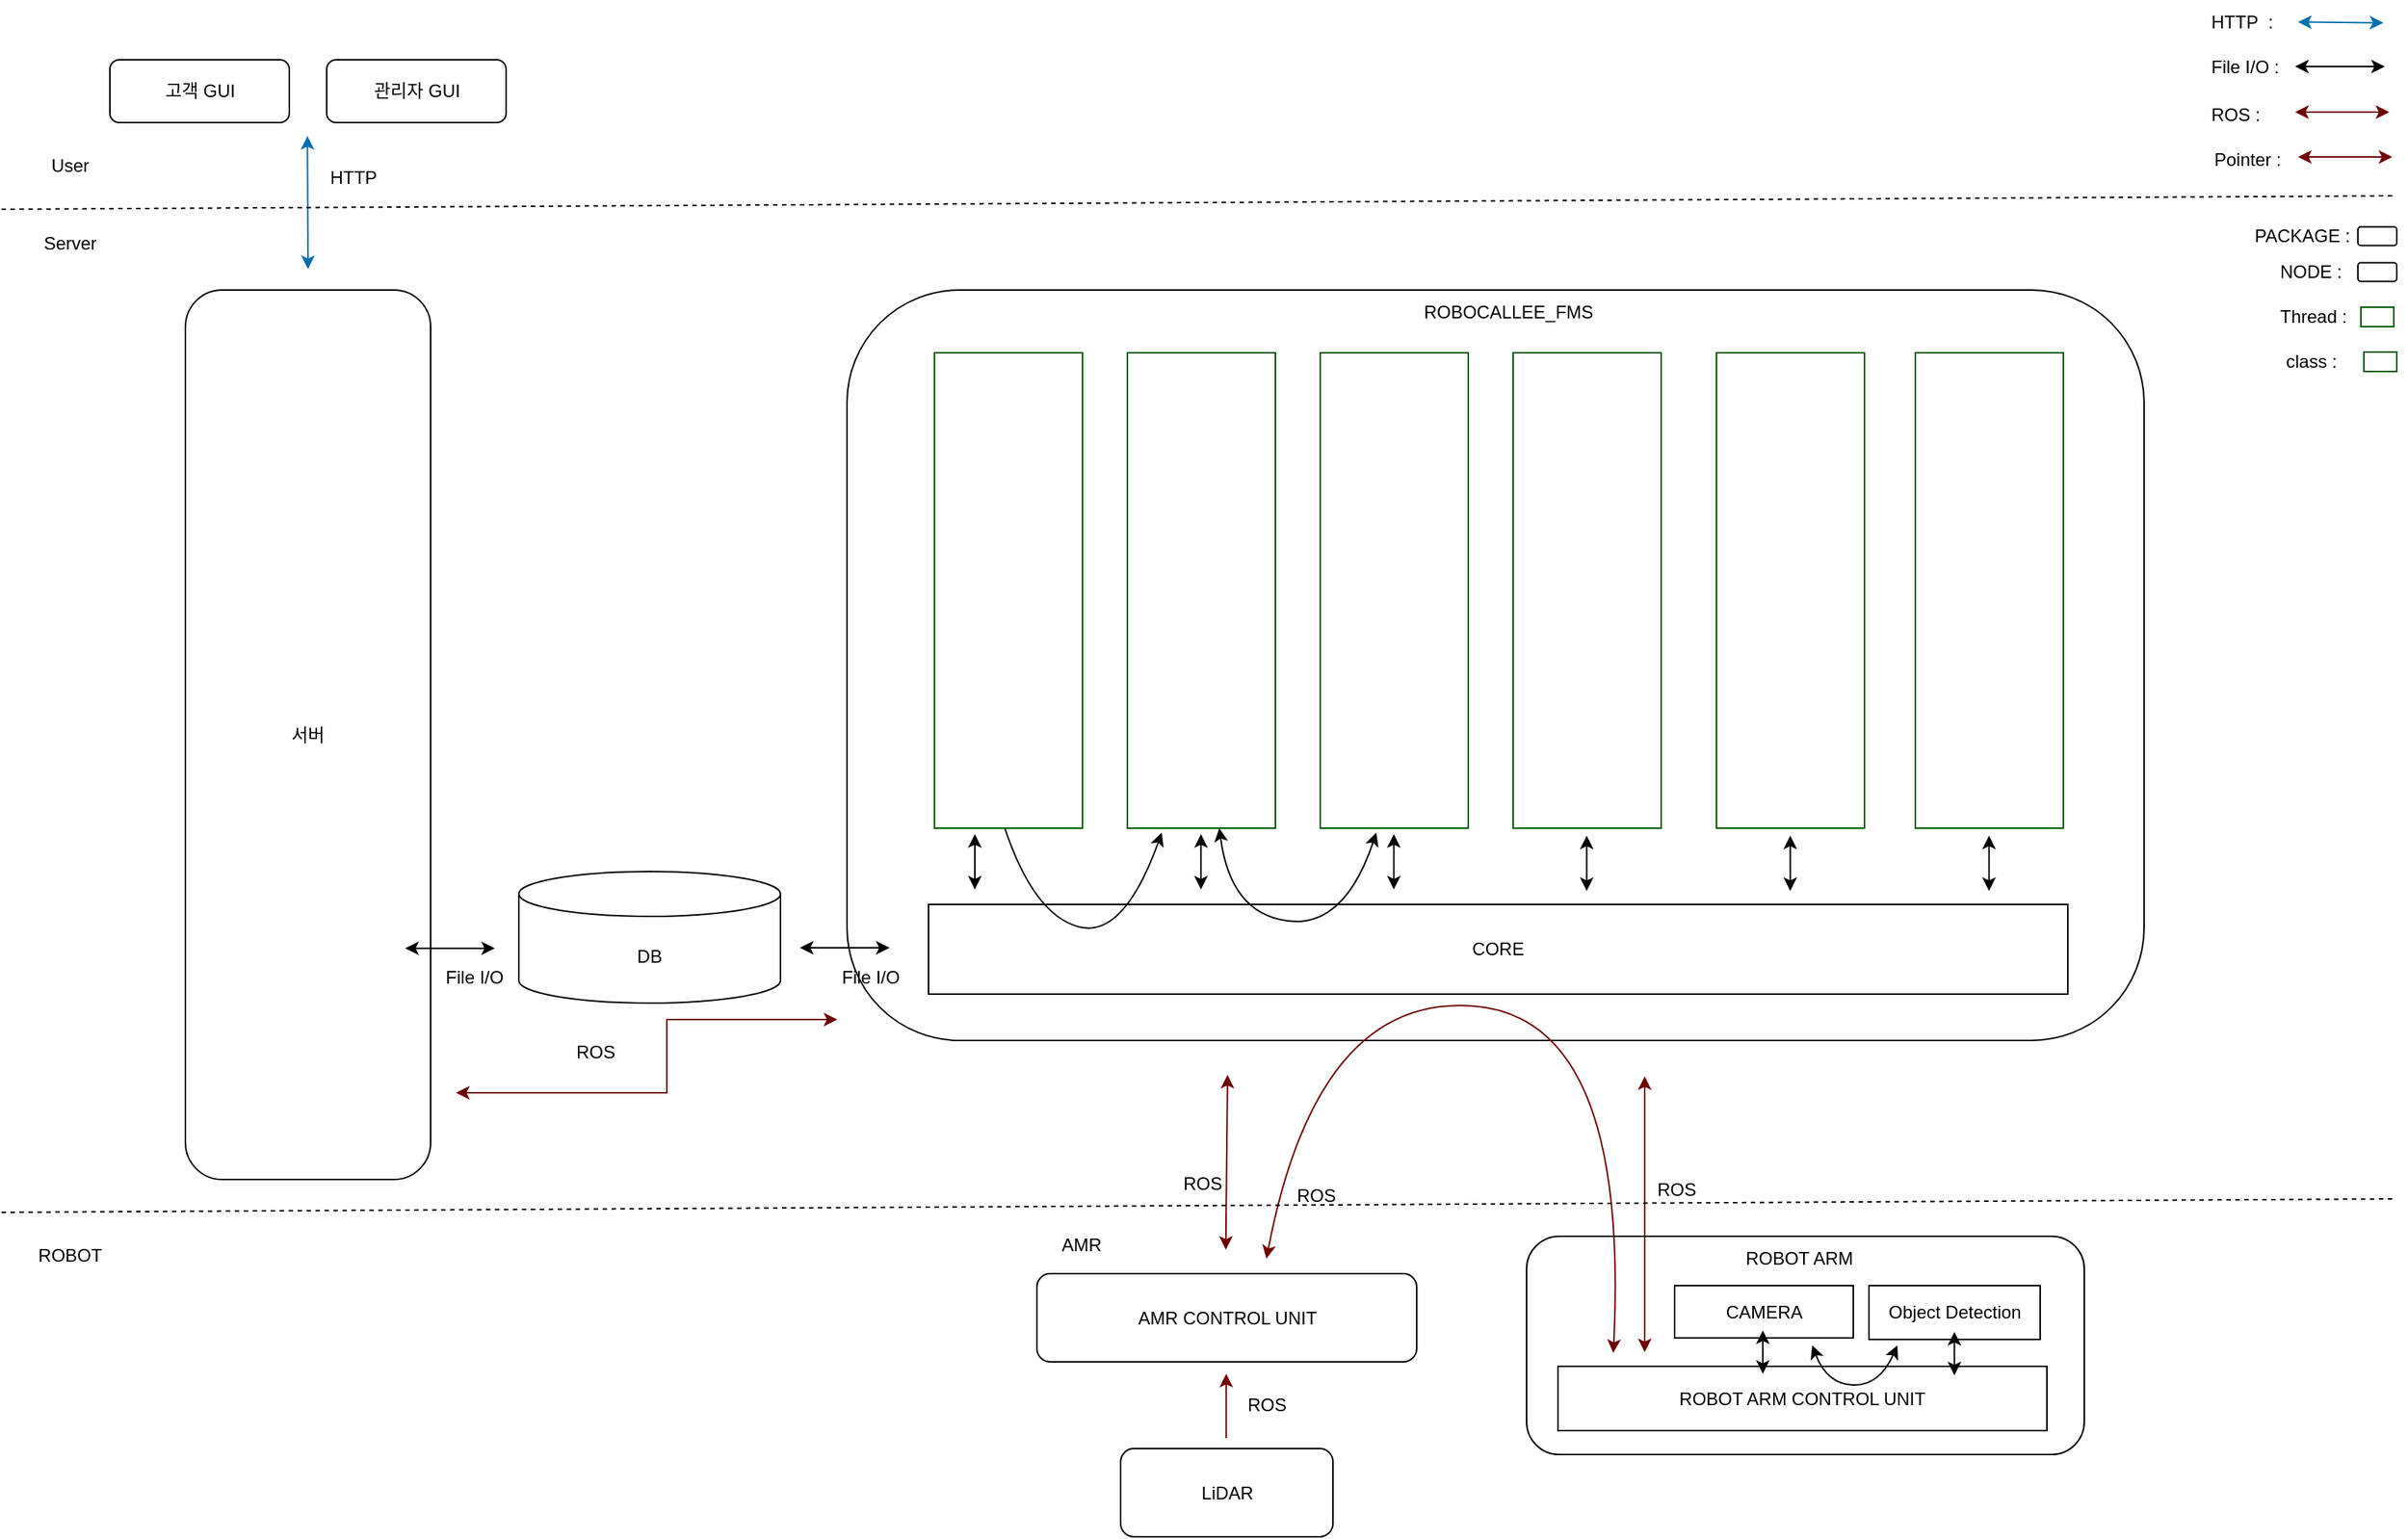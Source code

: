 <mxfile version="28.0.6">
  <diagram name="페이지-1" id="LBdb8xhU-YtjaAmzFrWP">
    <mxGraphModel dx="2092" dy="1220" grid="0" gridSize="10" guides="1" tooltips="1" connect="1" arrows="1" fold="1" page="1" pageScale="1" pageWidth="20000" pageHeight="10000" math="0" shadow="0">
      <root>
        <mxCell id="0" />
        <mxCell id="1" parent="0" />
        <mxCell id="aNPrGH-llg7NnUG7bPp5-61" value="" style="rounded=1;whiteSpace=wrap;html=1;fillColor=none;strokeColor=light-dark(#000000,#FFFF33);" parent="1" vertex="1">
          <mxGeometry x="11191" y="5250" width="373" height="146" as="geometry" />
        </mxCell>
        <mxCell id="aNPrGH-llg7NnUG7bPp5-3" value="고객 GUI" style="rounded=1;whiteSpace=wrap;html=1;" parent="1" vertex="1">
          <mxGeometry x="10243.5" y="4463" width="120" height="42" as="geometry" />
        </mxCell>
        <mxCell id="aNPrGH-llg7NnUG7bPp5-4" value="관리자 GUI" style="rounded=1;whiteSpace=wrap;html=1;" parent="1" vertex="1">
          <mxGeometry x="10388.5" y="4463" width="120" height="42" as="geometry" />
        </mxCell>
        <mxCell id="aNPrGH-llg7NnUG7bPp5-5" value="서버" style="rounded=1;whiteSpace=wrap;html=1;fillColor=none;strokeColor=light-dark(#000000,#FFFF33);" parent="1" vertex="1">
          <mxGeometry x="10294" y="4617" width="164" height="595" as="geometry" />
        </mxCell>
        <mxCell id="aNPrGH-llg7NnUG7bPp5-10" value="" style="rounded=1;whiteSpace=wrap;html=1;fillColor=none;strokeColor=light-dark(#000000,#4C0099);" parent="1" vertex="1">
          <mxGeometry x="10736.5" y="4617" width="867.5" height="502" as="geometry" />
        </mxCell>
        <mxCell id="aNPrGH-llg7NnUG7bPp5-12" value="DB" style="shape=cylinder3;whiteSpace=wrap;html=1;boundedLbl=1;backgroundOutline=1;size=15;fillColor=none;strokeColor=light-dark(#000000,#EA6B66);" parent="1" vertex="1">
          <mxGeometry x="10517" y="5006" width="175" height="88" as="geometry" />
        </mxCell>
        <mxCell id="aNPrGH-llg7NnUG7bPp5-13" value="CORE" style="rounded=0;whiteSpace=wrap;html=1;" parent="1" vertex="1">
          <mxGeometry x="10791" y="5028" width="762" height="60" as="geometry" />
        </mxCell>
        <mxCell id="aNPrGH-llg7NnUG7bPp5-14" value="TASK&lt;div&gt;MANAGER&lt;/div&gt;" style="rounded=0;whiteSpace=wrap;html=1;fillColor=none;strokeColor=light-dark(#005700, #127312);fontColor=light-dark(#FFFFFF,#FFFFFF);gradientColor=default;labelBorderColor=none;" parent="1" vertex="1">
          <mxGeometry x="10795" y="4659" width="99" height="318" as="geometry" />
        </mxCell>
        <mxCell id="aNPrGH-llg7NnUG7bPp5-15" value="AMRAdapter" style="rounded=0;whiteSpace=wrap;html=1;fillColor=none;strokeColor=light-dark(#005700, #127312);fontColor=light-dark(#FFFFFF,#FFFFFF);gradientColor=default;labelBorderColor=none;" parent="1" vertex="1">
          <mxGeometry x="10924" y="4659" width="99" height="318" as="geometry" />
        </mxCell>
        <mxCell id="aNPrGH-llg7NnUG7bPp5-16" value="&lt;div&gt;ROBOT ARM&lt;/div&gt;&lt;div&gt;Adapter&lt;/div&gt;" style="rounded=0;whiteSpace=wrap;html=1;fillColor=none;strokeColor=light-dark(#005700, #127312);fontColor=light-dark(#FFFFFF,#FFFFFF);gradientColor=default;labelBorderColor=none;" parent="1" vertex="1">
          <mxGeometry x="11053" y="4659" width="99" height="318" as="geometry" />
        </mxCell>
        <mxCell id="aNPrGH-llg7NnUG7bPp5-17" value="&lt;div&gt;LOCATION&lt;/div&gt;&lt;div&gt;MANAGER&lt;/div&gt;" style="rounded=0;whiteSpace=wrap;html=1;fillColor=none;strokeColor=light-dark(#005700, #127312);fontColor=light-dark(#FFFFFF,#FFFFFF);gradientColor=default;labelBorderColor=none;" parent="1" vertex="1">
          <mxGeometry x="11182" y="4659" width="99" height="318" as="geometry" />
        </mxCell>
        <mxCell id="aNPrGH-llg7NnUG7bPp5-27" value="" style="endArrow=classic;startArrow=classic;html=1;rounded=0;" parent="1" edge="1">
          <mxGeometry width="50" height="50" relative="1" as="geometry">
            <mxPoint x="10822" y="5018" as="sourcePoint" />
            <mxPoint x="10822" y="4981" as="targetPoint" />
          </mxGeometry>
        </mxCell>
        <mxCell id="aNPrGH-llg7NnUG7bPp5-28" value="" style="endArrow=classic;startArrow=classic;html=1;rounded=0;" parent="1" edge="1">
          <mxGeometry width="50" height="50" relative="1" as="geometry">
            <mxPoint x="10973.22" y="5018" as="sourcePoint" />
            <mxPoint x="10973.22" y="4981" as="targetPoint" />
          </mxGeometry>
        </mxCell>
        <mxCell id="aNPrGH-llg7NnUG7bPp5-29" value="" style="endArrow=classic;startArrow=classic;html=1;rounded=0;" parent="1" edge="1">
          <mxGeometry width="50" height="50" relative="1" as="geometry">
            <mxPoint x="11102.22" y="5018" as="sourcePoint" />
            <mxPoint x="11102.22" y="4981" as="targetPoint" />
          </mxGeometry>
        </mxCell>
        <mxCell id="aNPrGH-llg7NnUG7bPp5-31" value="" style="curved=1;endArrow=classic;html=1;rounded=0;startArrow=classic;startFill=1;" parent="1" edge="1">
          <mxGeometry width="50" height="50" relative="1" as="geometry">
            <mxPoint x="10985.5" y="4977" as="sourcePoint" />
            <mxPoint x="11090.5" y="4980" as="targetPoint" />
            <Array as="points">
              <mxPoint x="10993" y="5034" />
              <mxPoint x="11069" y="5044" />
            </Array>
          </mxGeometry>
        </mxCell>
        <mxCell id="aNPrGH-llg7NnUG7bPp5-34" value="" style="curved=1;endArrow=classic;html=1;rounded=0;" parent="1" edge="1">
          <mxGeometry width="50" height="50" relative="1" as="geometry">
            <mxPoint x="10842" y="4977" as="sourcePoint" />
            <mxPoint x="10947" y="4980" as="targetPoint" />
            <Array as="points">
              <mxPoint x="10861.5" y="5035" />
              <mxPoint x="10921.5" y="5051" />
            </Array>
          </mxGeometry>
        </mxCell>
        <mxCell id="aNPrGH-llg7NnUG7bPp5-38" value="" style="endArrow=classic;startArrow=classic;html=1;rounded=0;" parent="1" edge="1">
          <mxGeometry width="50" height="50" relative="1" as="geometry">
            <mxPoint x="11231.22" y="5019" as="sourcePoint" />
            <mxPoint x="11231.22" y="4982" as="targetPoint" />
          </mxGeometry>
        </mxCell>
        <mxCell id="aNPrGH-llg7NnUG7bPp5-40" value="" style="endArrow=classic;startArrow=classic;html=1;rounded=0;fillColor=#a20025;strokeColor=light-dark(#6F0000, #ff0000);" parent="1" edge="1">
          <mxGeometry width="50" height="50" relative="1" as="geometry">
            <mxPoint x="10475" y="5154" as="sourcePoint" />
            <mxPoint x="10730" y="5105" as="targetPoint" />
            <Array as="points">
              <mxPoint x="10616" y="5154" />
              <mxPoint x="10616" y="5105" />
            </Array>
          </mxGeometry>
        </mxCell>
        <mxCell id="aNPrGH-llg7NnUG7bPp5-43" value="" style="endArrow=classic;startArrow=classic;html=1;rounded=0;strokeColor=light-dark(#000000,#FFCCE6);" parent="1" edge="1">
          <mxGeometry width="50" height="50" relative="1" as="geometry">
            <mxPoint x="10705" y="5057" as="sourcePoint" />
            <mxPoint x="10765" y="5057" as="targetPoint" />
          </mxGeometry>
        </mxCell>
        <mxCell id="aNPrGH-llg7NnUG7bPp5-46" value="" style="endArrow=classic;startArrow=classic;html=1;rounded=0;strokeColor=light-dark(#006EAF, #0000ff);fillColor=#1ba1e2;" parent="1" edge="1">
          <mxGeometry width="50" height="50" relative="1" as="geometry">
            <mxPoint x="10376" y="4603" as="sourcePoint" />
            <mxPoint x="10375.62" y="4514" as="targetPoint" />
          </mxGeometry>
        </mxCell>
        <mxCell id="aNPrGH-llg7NnUG7bPp5-48" value="" style="endArrow=classic;startArrow=classic;html=1;rounded=0;strokeColor=light-dark(#000000,#FFCCE6);" parent="1" edge="1">
          <mxGeometry width="50" height="50" relative="1" as="geometry">
            <mxPoint x="10441" y="5057.33" as="sourcePoint" />
            <mxPoint x="10501" y="5057.33" as="targetPoint" />
          </mxGeometry>
        </mxCell>
        <mxCell id="aNPrGH-llg7NnUG7bPp5-52" value="ROBOT ARM CONTROL UNIT" style="rounded=0;whiteSpace=wrap;html=1;" parent="1" vertex="1">
          <mxGeometry x="11212" y="5337" width="327" height="43" as="geometry" />
        </mxCell>
        <mxCell id="aNPrGH-llg7NnUG7bPp5-54" value="CAMERA" style="rounded=0;whiteSpace=wrap;html=1;" parent="1" vertex="1">
          <mxGeometry x="11290" y="5283" width="119.5" height="35" as="geometry" />
        </mxCell>
        <mxCell id="aNPrGH-llg7NnUG7bPp5-56" value="" style="endArrow=classic;startArrow=classic;html=1;rounded=0;fillColor=#a20025;strokeColor=light-dark(#6F0000, #ff0000);" parent="1" edge="1">
          <mxGeometry width="50" height="50" relative="1" as="geometry">
            <mxPoint x="11270" y="5327.5" as="sourcePoint" />
            <mxPoint x="11270" y="5143" as="targetPoint" />
          </mxGeometry>
        </mxCell>
        <mxCell id="aNPrGH-llg7NnUG7bPp5-57" value="" style="endArrow=classic;html=1;rounded=0;strokeColor=light-dark(#6F0000, #ff0000);fillColor=#a20025;" parent="1" edge="1">
          <mxGeometry width="50" height="50" relative="1" as="geometry">
            <mxPoint x="10990.12" y="5385" as="sourcePoint" />
            <mxPoint x="10990.12" y="5342" as="targetPoint" />
          </mxGeometry>
        </mxCell>
        <mxCell id="aNPrGH-llg7NnUG7bPp5-58" value="" style="endArrow=classic;startArrow=classic;html=1;rounded=0;fillColor=#a20025;strokeColor=light-dark(#6F0000, #ff0000);" parent="1" edge="1">
          <mxGeometry width="50" height="50" relative="1" as="geometry">
            <mxPoint x="10989.83" y="5259" as="sourcePoint" />
            <mxPoint x="10991" y="5142" as="targetPoint" />
          </mxGeometry>
        </mxCell>
        <mxCell id="aNPrGH-llg7NnUG7bPp5-60" value="" style="curved=1;endArrow=classic;html=1;rounded=0;startArrow=classic;startFill=1;fillColor=#a20025;strokeColor=light-dark(#6F0000, #ff0000);" parent="1" edge="1">
          <mxGeometry width="50" height="50" relative="1" as="geometry">
            <mxPoint x="11017" y="5265" as="sourcePoint" />
            <mxPoint x="11249" y="5328" as="targetPoint" />
            <Array as="points">
              <mxPoint x="11051" y="5088" />
              <mxPoint x="11260" y="5104" />
            </Array>
          </mxGeometry>
        </mxCell>
        <mxCell id="aNPrGH-llg7NnUG7bPp5-62" value="ROBOCALLEE_FMS" style="text;html=1;align=center;verticalAlign=middle;whiteSpace=wrap;rounded=0;" parent="1" vertex="1">
          <mxGeometry x="11109.5" y="4617" width="138" height="30" as="geometry" />
        </mxCell>
        <mxCell id="aNPrGH-llg7NnUG7bPp5-63" value="AMR" style="text;html=1;align=center;verticalAlign=middle;whiteSpace=wrap;rounded=0;" parent="1" vertex="1">
          <mxGeometry x="10841" y="5241" width="105" height="30" as="geometry" />
        </mxCell>
        <mxCell id="aNPrGH-llg7NnUG7bPp5-64" value="ROBOT ARM" style="text;html=1;align=center;verticalAlign=middle;whiteSpace=wrap;rounded=0;" parent="1" vertex="1">
          <mxGeometry x="11321" y="5250" width="105" height="30" as="geometry" />
        </mxCell>
        <mxCell id="aNPrGH-llg7NnUG7bPp5-68" value="AMR CONTROL UNIT" style="rounded=1;whiteSpace=wrap;html=1;fillColor=none;strokeColor=light-dark(#000000,#FFFF33);" parent="1" vertex="1">
          <mxGeometry x="10863.5" y="5275" width="254" height="59" as="geometry" />
        </mxCell>
        <mxCell id="aNPrGH-llg7NnUG7bPp5-69" value="LiDAR" style="rounded=1;whiteSpace=wrap;html=1;fillColor=none;strokeColor=light-dark(#000000,#FFFF33);" parent="1" vertex="1">
          <mxGeometry x="10919.5" y="5392" width="142" height="59" as="geometry" />
        </mxCell>
        <mxCell id="aNPrGH-llg7NnUG7bPp5-70" value="" style="endArrow=none;dashed=1;html=1;rounded=0;" parent="1" edge="1">
          <mxGeometry width="50" height="50" relative="1" as="geometry">
            <mxPoint x="10171" y="4563" as="sourcePoint" />
            <mxPoint x="11770" y="4554" as="targetPoint" />
          </mxGeometry>
        </mxCell>
        <mxCell id="aNPrGH-llg7NnUG7bPp5-71" value="" style="endArrow=none;dashed=1;html=1;rounded=0;" parent="1" edge="1">
          <mxGeometry width="50" height="50" relative="1" as="geometry">
            <mxPoint x="10171" y="5234" as="sourcePoint" />
            <mxPoint x="11770" y="5225" as="targetPoint" />
          </mxGeometry>
        </mxCell>
        <mxCell id="aNPrGH-llg7NnUG7bPp5-72" value="File I/O" style="text;html=1;align=center;verticalAlign=middle;whiteSpace=wrap;rounded=0;" parent="1" vertex="1">
          <mxGeometry x="10452" y="5062" width="71" height="30" as="geometry" />
        </mxCell>
        <mxCell id="aNPrGH-llg7NnUG7bPp5-75" value="File I/O" style="text;html=1;align=center;verticalAlign=middle;whiteSpace=wrap;rounded=0;" parent="1" vertex="1">
          <mxGeometry x="10717" y="5062" width="71" height="30" as="geometry" />
        </mxCell>
        <mxCell id="aNPrGH-llg7NnUG7bPp5-76" value="ROS" style="text;html=1;align=center;verticalAlign=middle;whiteSpace=wrap;rounded=0;" parent="1" vertex="1">
          <mxGeometry x="10533" y="5112" width="71" height="30" as="geometry" />
        </mxCell>
        <mxCell id="aNPrGH-llg7NnUG7bPp5-77" value="ROS" style="text;html=1;align=center;verticalAlign=middle;whiteSpace=wrap;rounded=0;" parent="1" vertex="1">
          <mxGeometry x="10939" y="5200" width="71" height="30" as="geometry" />
        </mxCell>
        <mxCell id="aNPrGH-llg7NnUG7bPp5-78" value="ROS" style="text;html=1;align=center;verticalAlign=middle;whiteSpace=wrap;rounded=0;" parent="1" vertex="1">
          <mxGeometry x="11015" y="5208" width="71" height="30" as="geometry" />
        </mxCell>
        <mxCell id="aNPrGH-llg7NnUG7bPp5-79" value="ROS" style="text;html=1;align=center;verticalAlign=middle;whiteSpace=wrap;rounded=0;" parent="1" vertex="1">
          <mxGeometry x="11256" y="5204" width="71" height="30" as="geometry" />
        </mxCell>
        <mxCell id="aNPrGH-llg7NnUG7bPp5-81" value="ROS" style="text;html=1;align=center;verticalAlign=middle;whiteSpace=wrap;rounded=0;" parent="1" vertex="1">
          <mxGeometry x="10982" y="5348" width="71" height="30" as="geometry" />
        </mxCell>
        <mxCell id="aNPrGH-llg7NnUG7bPp5-82" value="HTTP" style="text;html=1;align=center;verticalAlign=middle;whiteSpace=wrap;rounded=0;" parent="1" vertex="1">
          <mxGeometry x="10371" y="4527" width="71" height="30" as="geometry" />
        </mxCell>
        <mxCell id="aNPrGH-llg7NnUG7bPp5-83" value="User" style="text;html=1;align=center;verticalAlign=middle;whiteSpace=wrap;rounded=0;" parent="1" vertex="1">
          <mxGeometry x="10170" y="4519" width="94" height="30" as="geometry" />
        </mxCell>
        <mxCell id="aNPrGH-llg7NnUG7bPp5-85" value="ROBOT" style="text;html=1;align=center;verticalAlign=middle;whiteSpace=wrap;rounded=0;" parent="1" vertex="1">
          <mxGeometry x="10170" y="5248" width="94" height="30" as="geometry" />
        </mxCell>
        <mxCell id="aNPrGH-llg7NnUG7bPp5-86" value="Server" style="text;html=1;align=center;verticalAlign=middle;whiteSpace=wrap;rounded=0;" parent="1" vertex="1">
          <mxGeometry x="10170" y="4571" width="94" height="30" as="geometry" />
        </mxCell>
        <mxCell id="aNPrGH-llg7NnUG7bPp5-87" value="" style="rounded=1;whiteSpace=wrap;html=1;fillColor=none;strokeColor=light-dark(#000000,#FFFF33);" parent="1" vertex="1">
          <mxGeometry x="11747" y="4598.75" width="26" height="12.5" as="geometry" />
        </mxCell>
        <mxCell id="aNPrGH-llg7NnUG7bPp5-88" value="NODE :" style="text;html=1;align=left;verticalAlign=middle;whiteSpace=wrap;rounded=0;" parent="1" vertex="1">
          <mxGeometry x="11693" y="4590" width="73" height="30" as="geometry" />
        </mxCell>
        <mxCell id="aNPrGH-llg7NnUG7bPp5-90" value="Thread :" style="text;html=1;align=left;verticalAlign=middle;whiteSpace=wrap;rounded=0;" parent="1" vertex="1">
          <mxGeometry x="11693" y="4620" width="73" height="30" as="geometry" />
        </mxCell>
        <mxCell id="aNPrGH-llg7NnUG7bPp5-91" value="" style="rounded=0;whiteSpace=wrap;html=1;fillColor=none;strokeColor=light-dark(#005700, #127312);fontColor=light-dark(#FFFFFF,#FFFFFF);gradientColor=default;labelBorderColor=none;" parent="1" vertex="1">
          <mxGeometry x="11749" y="4628.5" width="22" height="13" as="geometry" />
        </mxCell>
        <mxCell id="aNPrGH-llg7NnUG7bPp5-92" value="File I/O :" style="text;html=1;align=left;verticalAlign=middle;whiteSpace=wrap;rounded=0;" parent="1" vertex="1">
          <mxGeometry x="11647" y="4453" width="73" height="30" as="geometry" />
        </mxCell>
        <mxCell id="aNPrGH-llg7NnUG7bPp5-94" value="" style="endArrow=classic;startArrow=classic;html=1;rounded=0;strokeColor=light-dark(#000000,#FFCCE6);" parent="1" edge="1">
          <mxGeometry width="50" height="50" relative="1" as="geometry">
            <mxPoint x="11705" y="4467.5" as="sourcePoint" />
            <mxPoint x="11765" y="4467.5" as="targetPoint" />
          </mxGeometry>
        </mxCell>
        <mxCell id="aNPrGH-llg7NnUG7bPp5-95" value="ROS :&amp;nbsp;" style="text;html=1;align=left;verticalAlign=middle;whiteSpace=wrap;rounded=0;" parent="1" vertex="1">
          <mxGeometry x="11647" y="4485" width="73" height="30" as="geometry" />
        </mxCell>
        <mxCell id="aNPrGH-llg7NnUG7bPp5-97" value="" style="endArrow=classic;startArrow=classic;html=1;rounded=0;fillColor=#a20025;strokeColor=light-dark(#6F0000, #ff0000);" parent="1" edge="1">
          <mxGeometry width="50" height="50" relative="1" as="geometry">
            <mxPoint x="11705" y="4498" as="sourcePoint" />
            <mxPoint x="11768" y="4498" as="targetPoint" />
          </mxGeometry>
        </mxCell>
        <mxCell id="aNPrGH-llg7NnUG7bPp5-99" value="HTTP&amp;nbsp; :" style="text;html=1;align=left;verticalAlign=middle;whiteSpace=wrap;rounded=0;" parent="1" vertex="1">
          <mxGeometry x="11647" y="4423" width="73" height="30" as="geometry" />
        </mxCell>
        <mxCell id="aNPrGH-llg7NnUG7bPp5-101" value="" style="endArrow=classic;startArrow=classic;html=1;rounded=0;strokeColor=light-dark(#006EAF, #0000ff);fillColor=#1ba1e2;" parent="1" edge="1">
          <mxGeometry width="50" height="50" relative="1" as="geometry">
            <mxPoint x="11707" y="4437.75" as="sourcePoint" />
            <mxPoint x="11764" y="4438.25" as="targetPoint" />
          </mxGeometry>
        </mxCell>
        <mxCell id="aNPrGH-llg7NnUG7bPp5-102" value="Pointer :&amp;nbsp;" style="text;html=1;align=left;verticalAlign=middle;whiteSpace=wrap;rounded=0;" parent="1" vertex="1">
          <mxGeometry x="11649" y="4515" width="73" height="30" as="geometry" />
        </mxCell>
        <mxCell id="aNPrGH-llg7NnUG7bPp5-103" value="" style="endArrow=classic;startArrow=classic;html=1;rounded=0;fillColor=#a20025;strokeColor=light-dark(#6F0000,#FFFFFF);" parent="1" edge="1">
          <mxGeometry width="50" height="50" relative="1" as="geometry">
            <mxPoint x="11707" y="4528" as="sourcePoint" />
            <mxPoint x="11770" y="4528" as="targetPoint" />
          </mxGeometry>
        </mxCell>
        <mxCell id="aNPrGH-llg7NnUG7bPp5-104" value="class :" style="text;html=1;align=left;verticalAlign=middle;whiteSpace=wrap;rounded=0;" parent="1" vertex="1">
          <mxGeometry x="11697" y="4650" width="73" height="30" as="geometry" />
        </mxCell>
        <mxCell id="aNPrGH-llg7NnUG7bPp5-105" value="" style="rounded=0;whiteSpace=wrap;html=1;fillColor=none;strokeColor=light-dark(#005700,#FFFFFF);fontColor=light-dark(#FFFFFF,#FFFFFF);gradientColor=default;labelBorderColor=none;" parent="1" vertex="1">
          <mxGeometry x="11751" y="4658.5" width="22" height="13" as="geometry" />
        </mxCell>
        <mxCell id="aNPrGH-llg7NnUG7bPp5-109" value="Object Detection" style="rounded=0;whiteSpace=wrap;html=1;" parent="1" vertex="1">
          <mxGeometry x="11420" y="5283" width="114.5" height="36" as="geometry" />
        </mxCell>
        <mxCell id="aNPrGH-llg7NnUG7bPp5-111" value="" style="curved=1;endArrow=classic;html=1;rounded=0;startArrow=classic;startFill=1;" parent="1" edge="1">
          <mxGeometry width="50" height="50" relative="1" as="geometry">
            <mxPoint x="11382" y="5323" as="sourcePoint" />
            <mxPoint x="11439" y="5323" as="targetPoint" />
            <Array as="points">
              <mxPoint x="11392" y="5349" />
              <mxPoint x="11427" y="5350" />
            </Array>
          </mxGeometry>
        </mxCell>
        <mxCell id="aNPrGH-llg7NnUG7bPp5-112" value="" style="endArrow=classic;startArrow=classic;html=1;rounded=0;" parent="1" edge="1">
          <mxGeometry width="50" height="50" relative="1" as="geometry">
            <mxPoint x="11477.14" y="5343" as="sourcePoint" />
            <mxPoint x="11477.14" y="5314" as="targetPoint" />
          </mxGeometry>
        </mxCell>
        <mxCell id="aNPrGH-llg7NnUG7bPp5-113" value="" style="endArrow=classic;startArrow=classic;html=1;rounded=0;" parent="1" edge="1">
          <mxGeometry width="50" height="50" relative="1" as="geometry">
            <mxPoint x="11349" y="5342" as="sourcePoint" />
            <mxPoint x="11349" y="5313" as="targetPoint" />
          </mxGeometry>
        </mxCell>
        <mxCell id="GlHdEY7KatL78kCnEBvp-2" value="&lt;div&gt;TRAFFIC&lt;/div&gt;" style="rounded=0;whiteSpace=wrap;html=1;fillColor=none;strokeColor=light-dark(#005700,#FFFFFF);fontColor=light-dark(#FFFFFF,#FFFFFF);gradientColor=default;labelBorderColor=none;" parent="1" vertex="1">
          <mxGeometry x="11318" y="4659" width="99" height="318" as="geometry" />
        </mxCell>
        <mxCell id="GlHdEY7KatL78kCnEBvp-3" value="" style="endArrow=classic;startArrow=classic;html=1;rounded=0;" parent="1" edge="1">
          <mxGeometry width="50" height="50" relative="1" as="geometry">
            <mxPoint x="11367.34" y="5019" as="sourcePoint" />
            <mxPoint x="11367.34" y="4982" as="targetPoint" />
          </mxGeometry>
        </mxCell>
        <mxCell id="GlHdEY7KatL78kCnEBvp-5" value="" style="rounded=1;whiteSpace=wrap;html=1;fillColor=none;strokeColor=light-dark(#000000,#4C0099);" parent="1" vertex="1">
          <mxGeometry x="11747" y="4574.75" width="26" height="12.5" as="geometry" />
        </mxCell>
        <mxCell id="GlHdEY7KatL78kCnEBvp-6" value="PACKAGE :" style="text;html=1;align=left;verticalAlign=middle;whiteSpace=wrap;rounded=0;" parent="1" vertex="1">
          <mxGeometry x="11676" y="4566" width="73" height="30" as="geometry" />
        </mxCell>
        <mxCell id="p9IQs4LGFMTZbIiQJGmv-1" value="&lt;div&gt;&lt;span style=&quot;background-color: transparent;&quot;&gt;ROS&lt;/span&gt;&lt;/div&gt;&lt;div&gt;&lt;span style=&quot;background-color: transparent;&quot;&gt;Interface&lt;/span&gt;&lt;/div&gt;" style="rounded=0;whiteSpace=wrap;html=1;fillColor=none;strokeColor=light-dark(#005700,#FFFFFF);fontColor=light-dark(#FFFFFF,#FFFFFF);gradientColor=default;labelBorderColor=none;" vertex="1" parent="1">
          <mxGeometry x="11451" y="4659" width="99" height="318" as="geometry" />
        </mxCell>
        <mxCell id="p9IQs4LGFMTZbIiQJGmv-2" value="" style="endArrow=classic;startArrow=classic;html=1;rounded=0;" edge="1" parent="1">
          <mxGeometry width="50" height="50" relative="1" as="geometry">
            <mxPoint x="11500.29" y="5019" as="sourcePoint" />
            <mxPoint x="11500.29" y="4982" as="targetPoint" />
          </mxGeometry>
        </mxCell>
      </root>
    </mxGraphModel>
  </diagram>
</mxfile>
